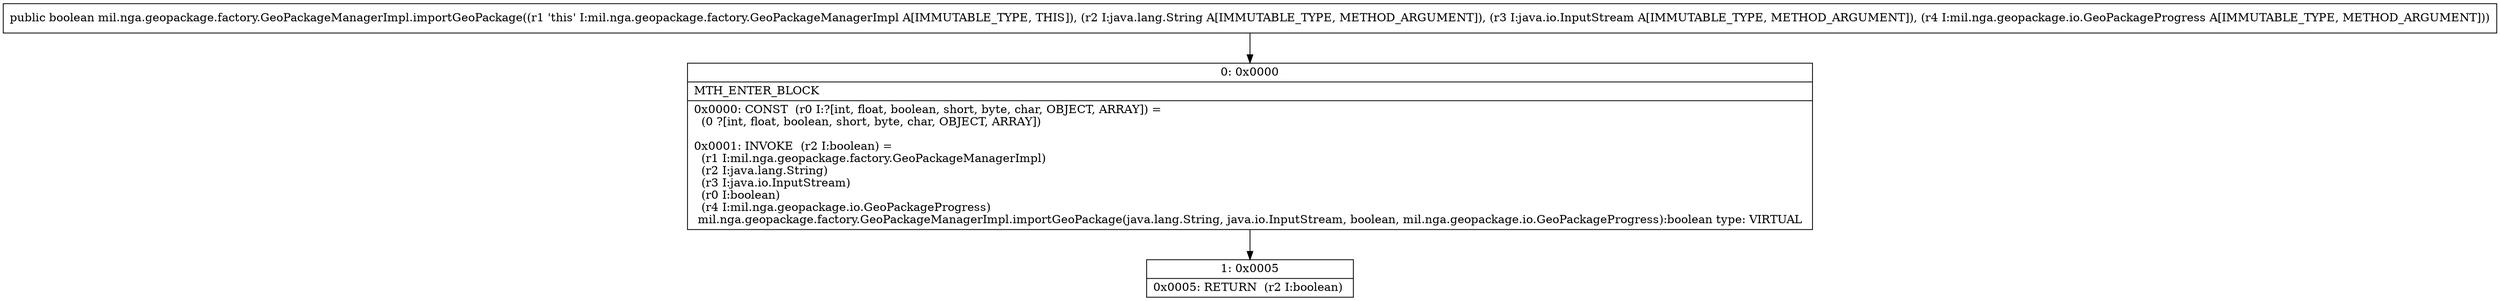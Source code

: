 digraph "CFG formil.nga.geopackage.factory.GeoPackageManagerImpl.importGeoPackage(Ljava\/lang\/String;Ljava\/io\/InputStream;Lmil\/nga\/geopackage\/io\/GeoPackageProgress;)Z" {
Node_0 [shape=record,label="{0\:\ 0x0000|MTH_ENTER_BLOCK\l|0x0000: CONST  (r0 I:?[int, float, boolean, short, byte, char, OBJECT, ARRAY]) = \l  (0 ?[int, float, boolean, short, byte, char, OBJECT, ARRAY])\l \l0x0001: INVOKE  (r2 I:boolean) = \l  (r1 I:mil.nga.geopackage.factory.GeoPackageManagerImpl)\l  (r2 I:java.lang.String)\l  (r3 I:java.io.InputStream)\l  (r0 I:boolean)\l  (r4 I:mil.nga.geopackage.io.GeoPackageProgress)\l mil.nga.geopackage.factory.GeoPackageManagerImpl.importGeoPackage(java.lang.String, java.io.InputStream, boolean, mil.nga.geopackage.io.GeoPackageProgress):boolean type: VIRTUAL \l}"];
Node_1 [shape=record,label="{1\:\ 0x0005|0x0005: RETURN  (r2 I:boolean) \l}"];
MethodNode[shape=record,label="{public boolean mil.nga.geopackage.factory.GeoPackageManagerImpl.importGeoPackage((r1 'this' I:mil.nga.geopackage.factory.GeoPackageManagerImpl A[IMMUTABLE_TYPE, THIS]), (r2 I:java.lang.String A[IMMUTABLE_TYPE, METHOD_ARGUMENT]), (r3 I:java.io.InputStream A[IMMUTABLE_TYPE, METHOD_ARGUMENT]), (r4 I:mil.nga.geopackage.io.GeoPackageProgress A[IMMUTABLE_TYPE, METHOD_ARGUMENT])) }"];
MethodNode -> Node_0;
Node_0 -> Node_1;
}

